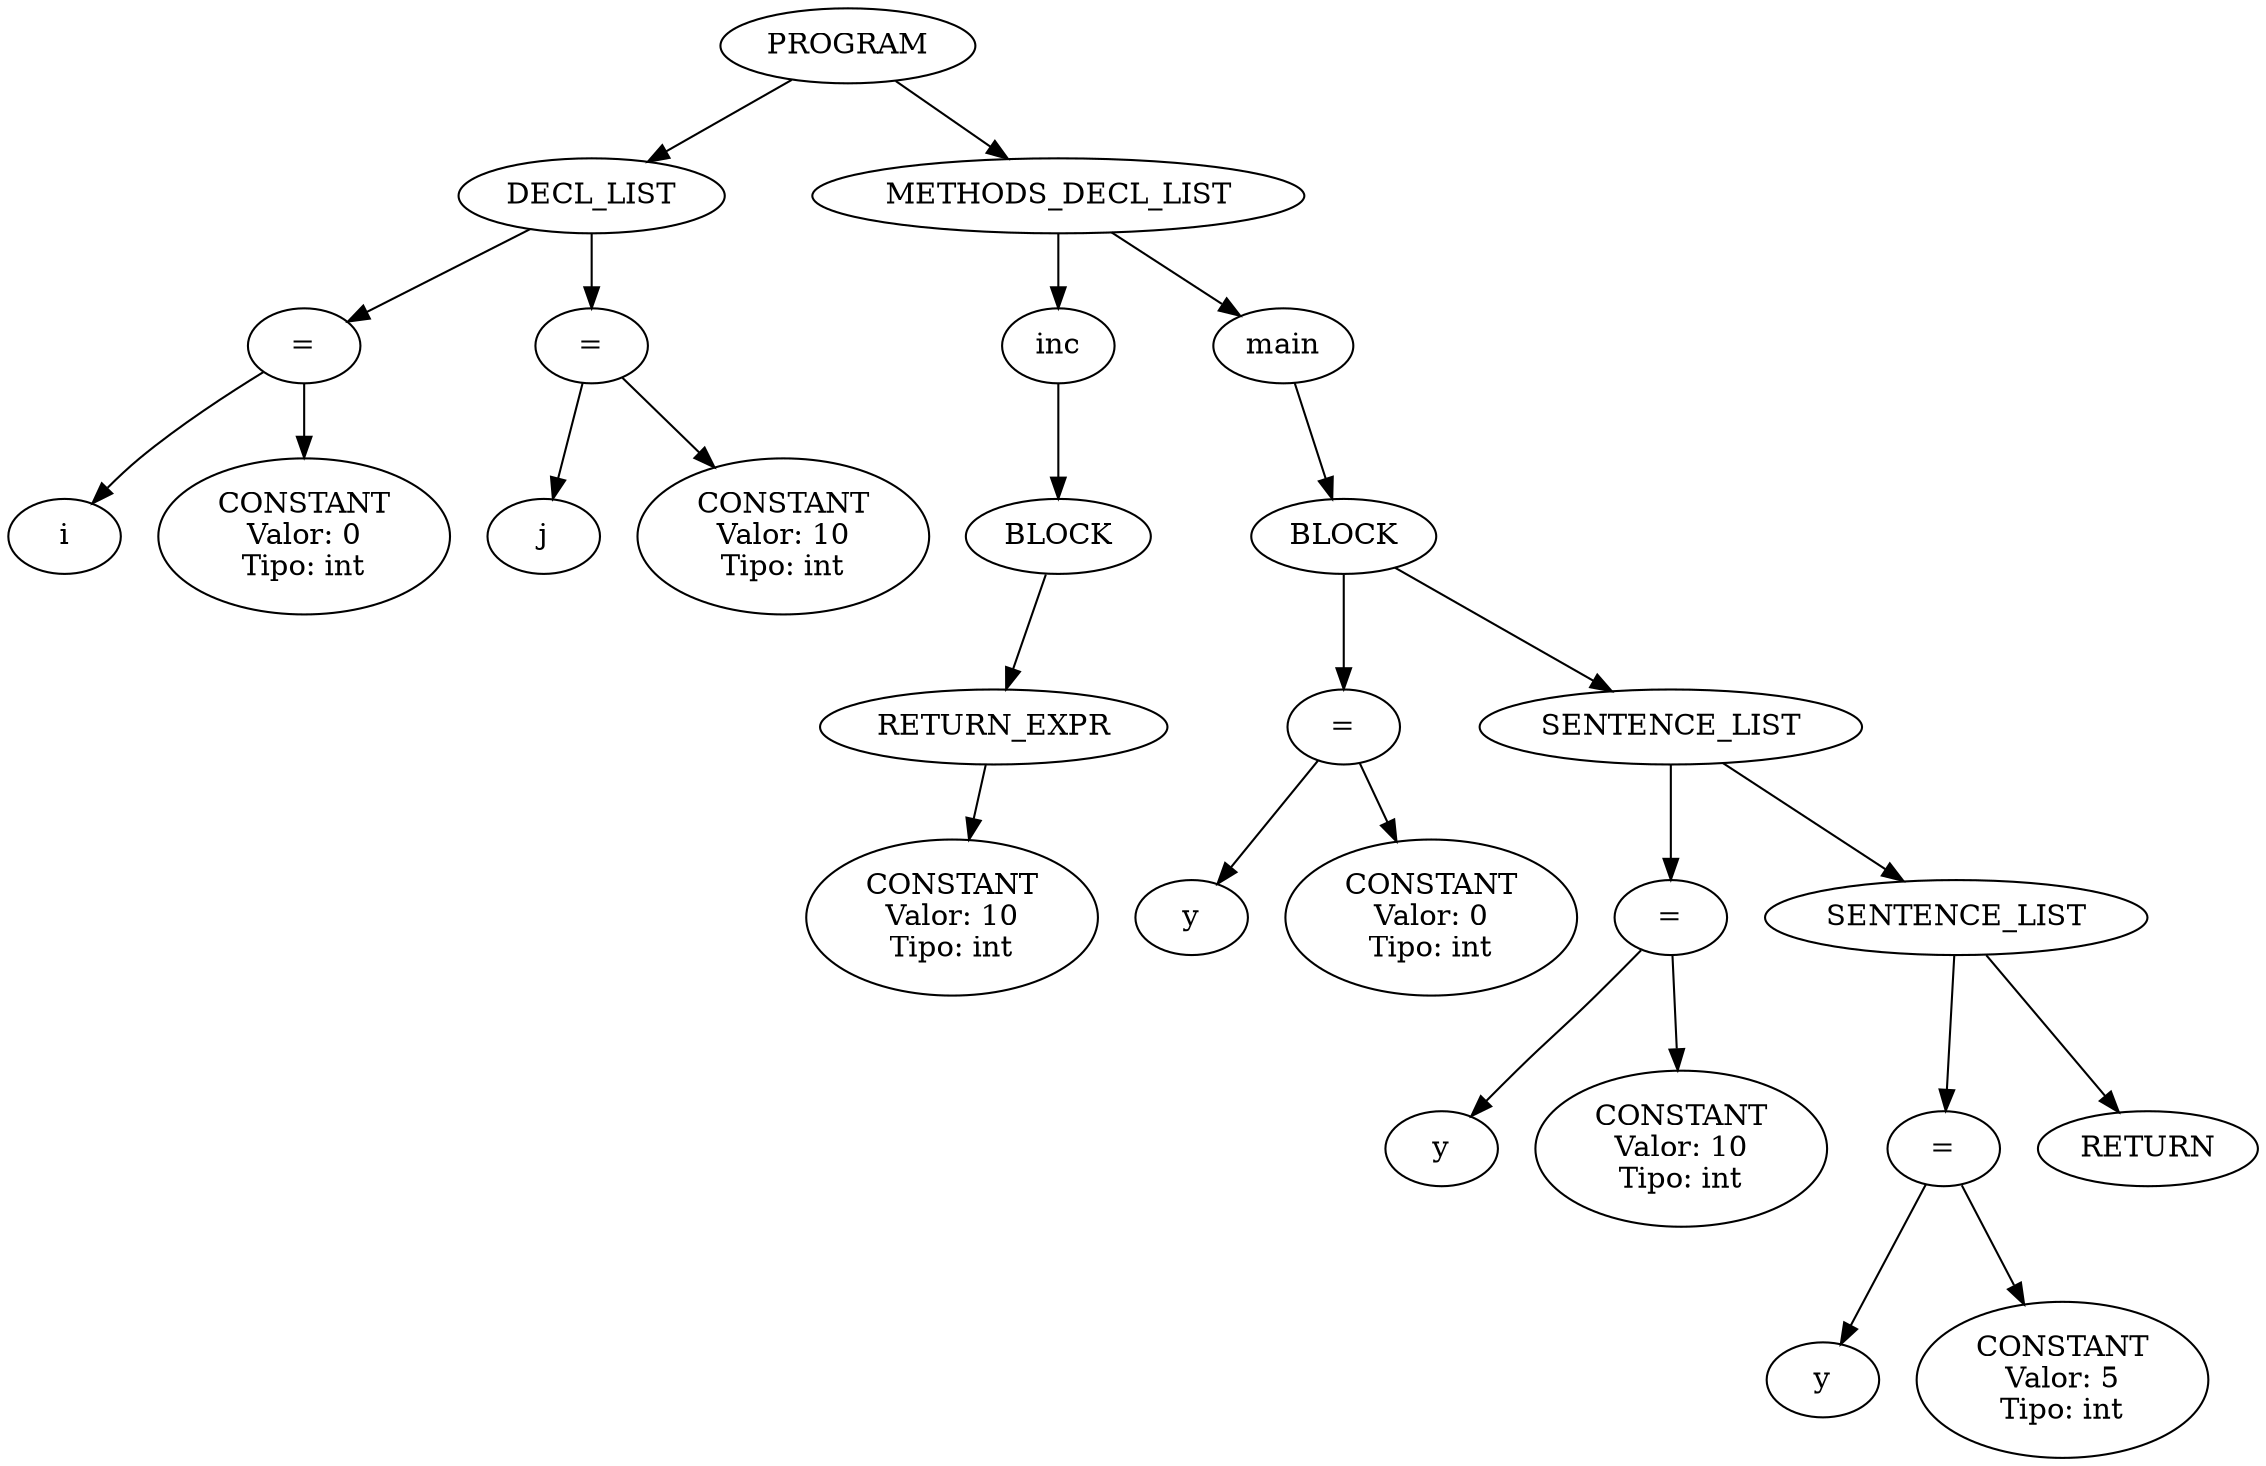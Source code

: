 digraph AST {
  0 [label="PROGRAM"];
  1 [label="DECL_LIST"];
  2 [label="="];
  3 [label="i"];
  2 -> 3;
  4 [label="CONSTANT\nValor: 0\nTipo: int"];
  2 -> 4;
  1 -> 2;
  5 [label="="];
  6 [label="j"];
  5 -> 6;
  7 [label="CONSTANT\nValor: 10\nTipo: int"];
  5 -> 7;
  1 -> 5;
  0 -> 1;
  8 [label="METHODS_DECL_LIST"];
  9 [label="inc"];
  10 [label="BLOCK"];
  11 [label="RETURN_EXPR"];
  12 [label="CONSTANT\nValor: 10\nTipo: int"];
  11 -> 12;
  10 -> 11;
  9 -> 10;
  8 -> 9;
  13 [label="main"];
  14 [label="BLOCK"];
  15 [label="="];
  16 [label="y"];
  15 -> 16;
  17 [label="CONSTANT\nValor: 0\nTipo: int"];
  15 -> 17;
  14 -> 15;
  18 [label="SENTENCE_LIST"];
  19 [label="="];
  20 [label="y"];
  19 -> 20;
  21 [label="CONSTANT\nValor: 10\nTipo: int"];
  19 -> 21;
  18 -> 19;
  22 [label="SENTENCE_LIST"];
  23 [label="="];
  24 [label="y"];
  23 -> 24;
  25 [label="CONSTANT\nValor: 5\nTipo: int"];
  23 -> 25;
  22 -> 23;
  26 [label="RETURN"];
  22 -> 26;
  18 -> 22;
  14 -> 18;
  13 -> 14;
  8 -> 13;
  0 -> 8;
}
